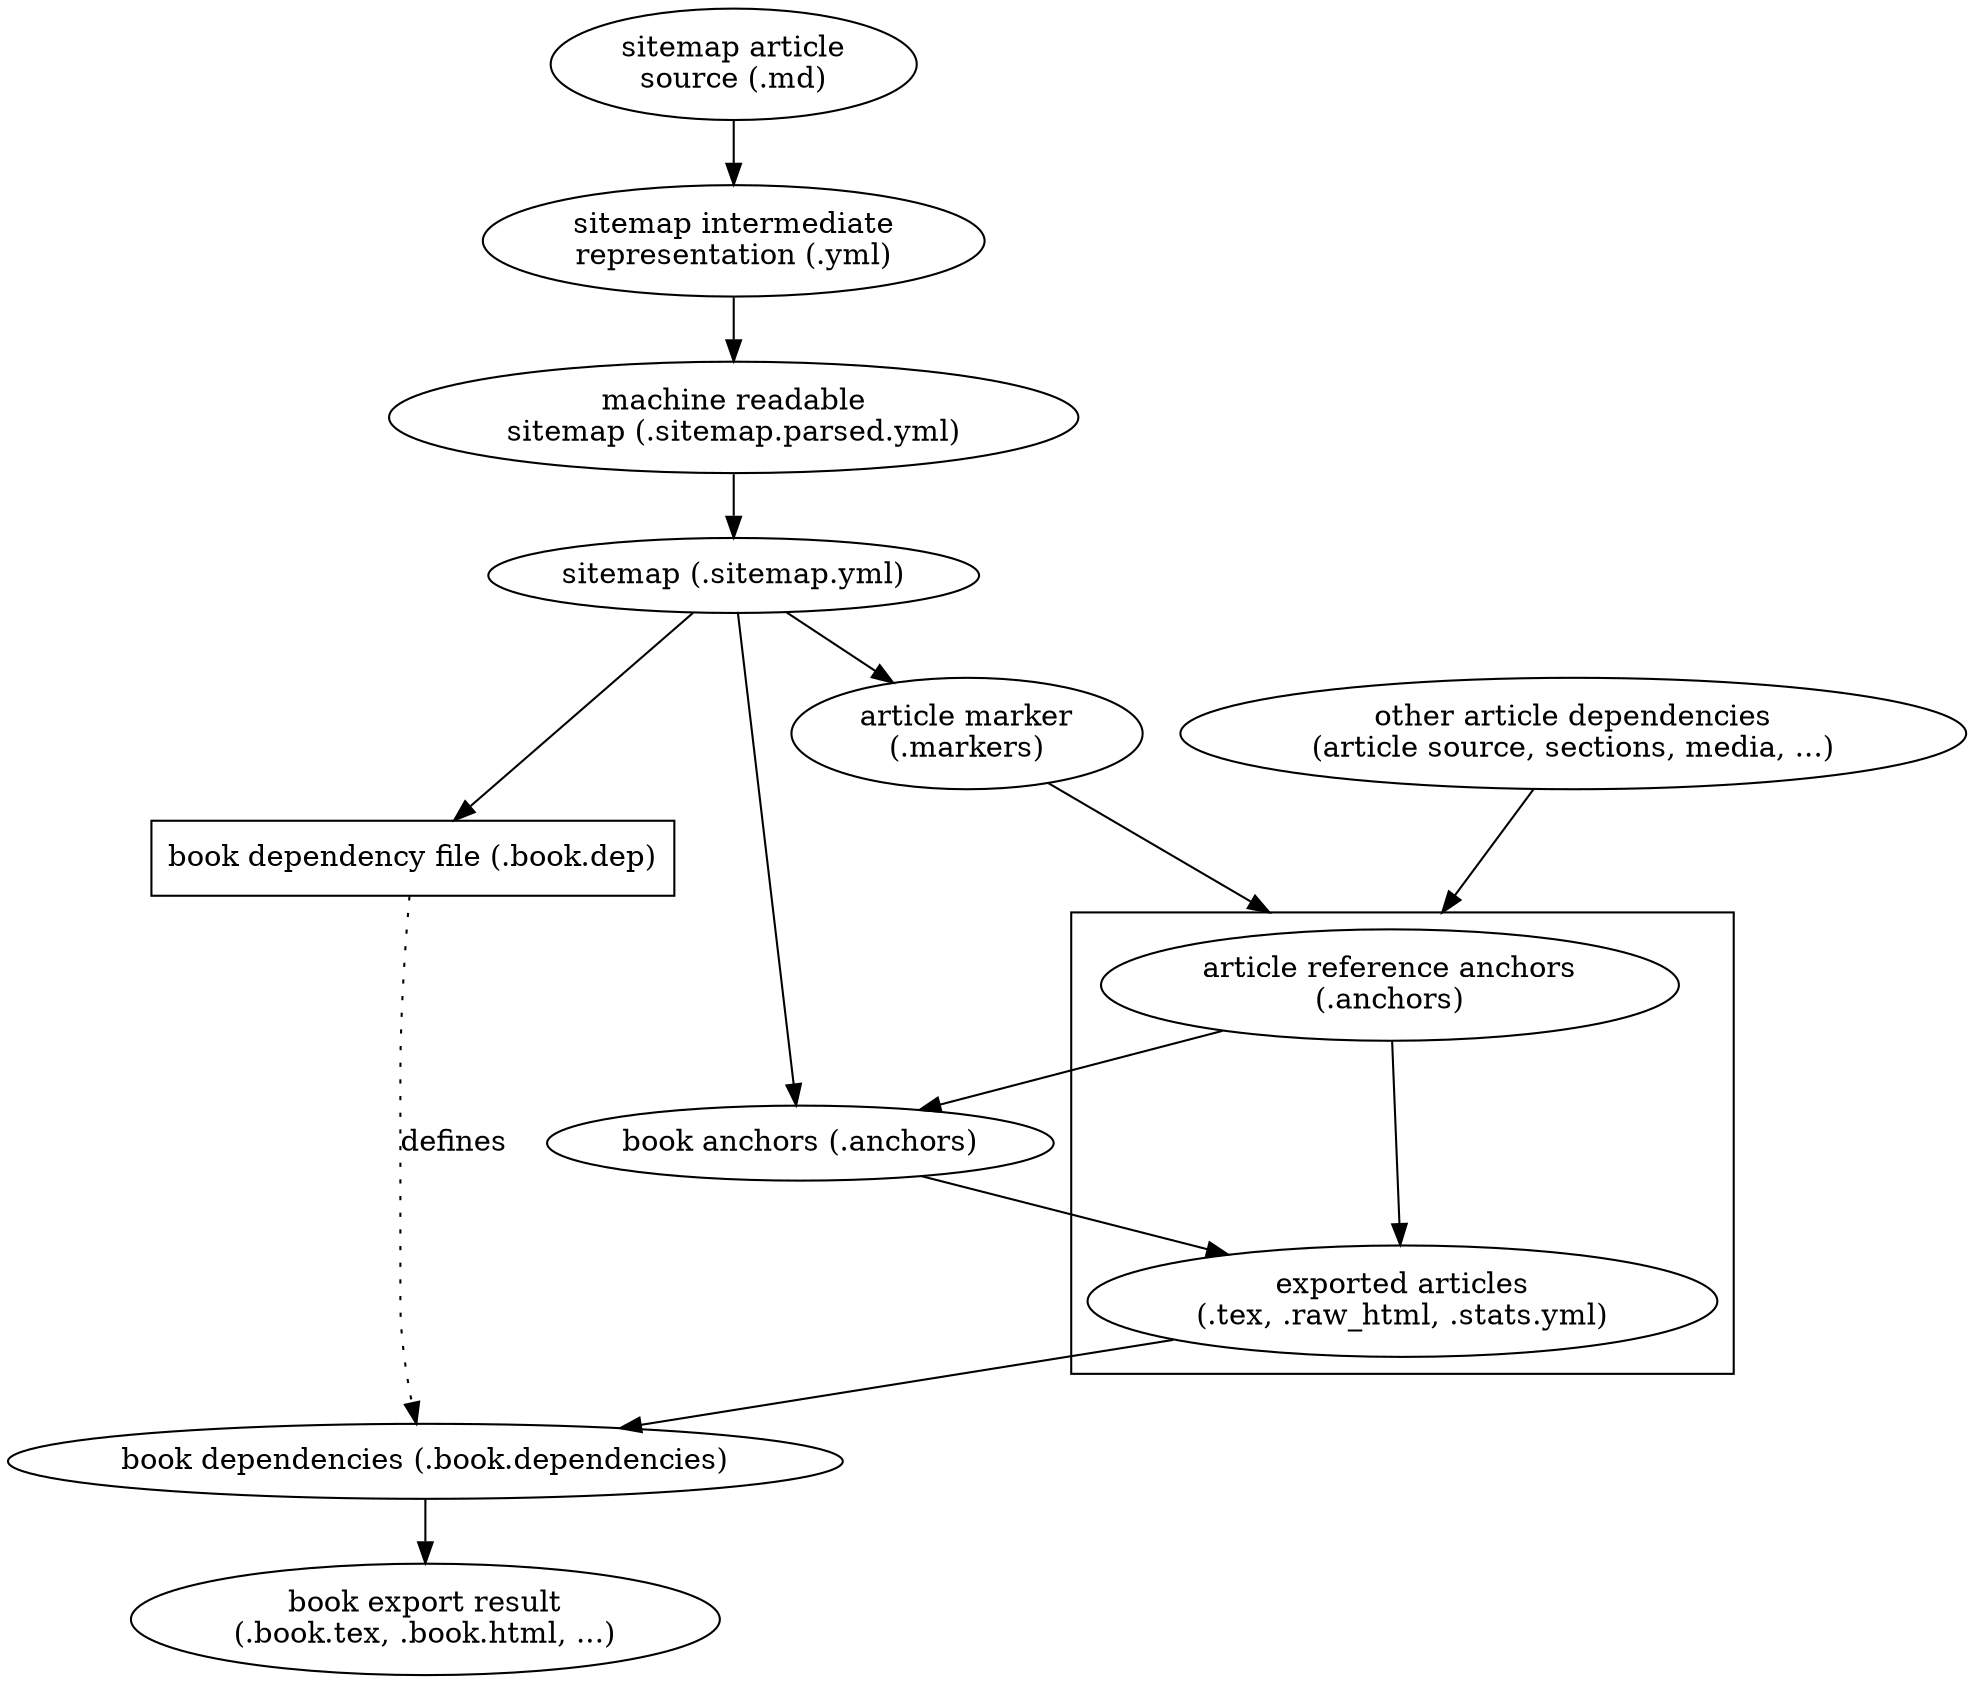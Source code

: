 digraph book_dependencies {
    compound=true;
    // enable new ranking algorithm
    newrank=true;
    ranksep=.4;

    sitemap_article [label="sitemap article\nsource (.md)"];
    sitemap_intermediate [label="sitemap intermediate\nrepresentation (.yml)"];
    sitemap_parsed [label="machine readable\nsitemap (.sitemap.parsed.yml)"];
    sitemap [label="sitemap (.sitemap.yml)"];
    book_deps [label="book dependency file (.book.dep)", shape=box];
    book_dependencies [label="book dependencies (.book.dependencies)"];
    book_anchors [label="book anchors (.anchors)"];
    the_markers [label="article marker\n(.markers)"];
    article_deps [label="other article dependencies\n(article source, sections, media, ...)"];
    result [label="book export result\n(.book.tex, .book.html, ...)"];

    sitemap_article -> sitemap_intermediate -> sitemap_parsed -> sitemap; 
    sitemap -> book_deps;
    book_deps -> book_dependencies [label="defines", style=dotted];
    the_articles -> book_dependencies;
    the_anchors -> book_anchors -> the_articles;
    sitemap -> book_anchors;
    sitemap -> the_markers;
    the_markers -> the_anchors [lhead=cluster_articles];
    article_deps -> the_anchors [lhead=cluster_articles];
    book_dependencies -> result;
    
    subgraph cluster_articles {
        the_anchors [label="article reference anchors\n(.anchors)"];
        the_articles [label="exported articles\n(.tex, .raw_html, .stats.yml)"];
       
        the_anchors -> the_articles;
    }
}
